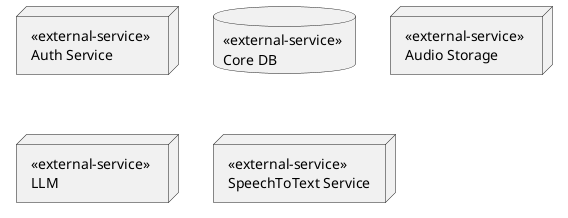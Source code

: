 @startuml external-services-definitions

!startsub AUTH_SERVICE
node "<<external-service>> \nAuth Service" as AuthService
!endsub

!startsub CORE_DB
database "<<external-service>> \nCore DB" as CoreDB
!endsub

!startsub AUDIO_STORAGE
node "<<external-service>> \nAudio Storage" as AudioStorage
!endsub

!startsub LLM_SERVICE
node "<<external-service>> \nLLM" as LLMService
!endsub

!startsub SPEECH_2_TEXT
node "<<external-service>> \nSpeechToText Service" as Speech2TextService
!endsub

@enduml